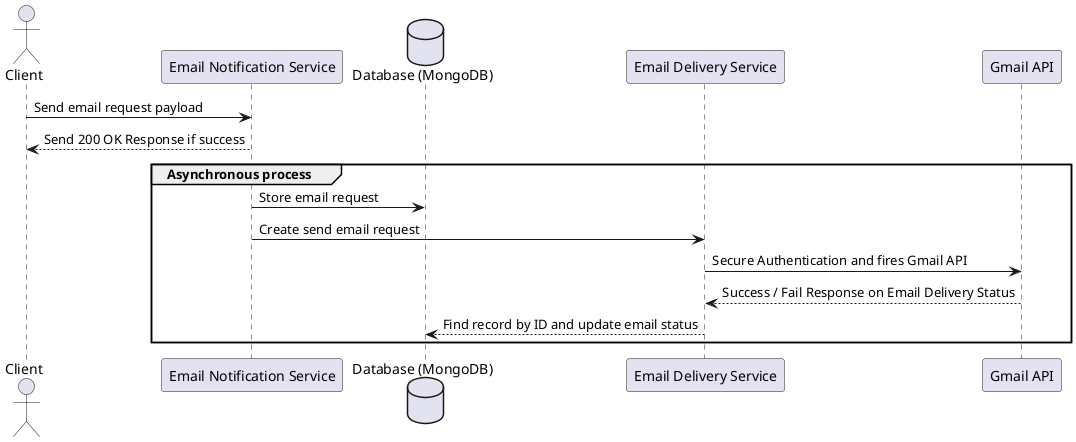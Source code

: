 @startuml
actor Client
participant "Email Notification Service"
database "Database (MongoDB)"
participant "Email Delivery Service"
participant "Gmail API"

Client -> "Email Notification Service": Send email request payload
"Email Notification Service" --> Client: Send 200 OK Response if success
group Asynchronous process
    "Email Notification Service" -> "Database (MongoDB)": Store email request
    "Email Notification Service" -> "Email Delivery Service": Create send email request
    "Email Delivery Service" -> "Gmail API": Secure Authentication and fires Gmail API
    "Gmail API" --> "Email Delivery Service": Success / Fail Response on Email Delivery Status
    "Email Delivery Service" --> "Database (MongoDB)": Find record by ID and update email status
end
@enduml